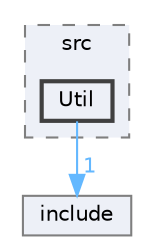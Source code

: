 digraph "C:/Users/patri/Documents/QConfigurableDashboard/src/Util"
{
 // LATEX_PDF_SIZE
  bgcolor="transparent";
  edge [fontname=Helvetica,fontsize=10,labelfontname=Helvetica,labelfontsize=10];
  node [fontname=Helvetica,fontsize=10,shape=box,height=0.2,width=0.4];
  compound=true
  subgraph clusterdir_006bfb25df2a3165009e1fd283f5fb39 {
    graph [ bgcolor="#edf0f7", pencolor="grey50", label="src", fontname=Helvetica,fontsize=10 style="filled,dashed", URL="dir_006bfb25df2a3165009e1fd283f5fb39.html",tooltip=""]
  dir_9d9cfbef0186edc85ffa4e821900af99 [label="Util", fillcolor="#edf0f7", color="grey25", style="filled,bold", URL="dir_9d9cfbef0186edc85ffa4e821900af99.html",tooltip=""];
  }
  dir_3967dfc770ebe5a70b79fb09fd1592d8 [label="include", fillcolor="#edf0f7", color="grey50", style="filled", URL="dir_3967dfc770ebe5a70b79fb09fd1592d8.html",tooltip=""];
  dir_9d9cfbef0186edc85ffa4e821900af99->dir_3967dfc770ebe5a70b79fb09fd1592d8 [headlabel="1", labeldistance=1.5 headhref="dir_000012_000006.html" color="steelblue1" fontcolor="steelblue1"];
}
